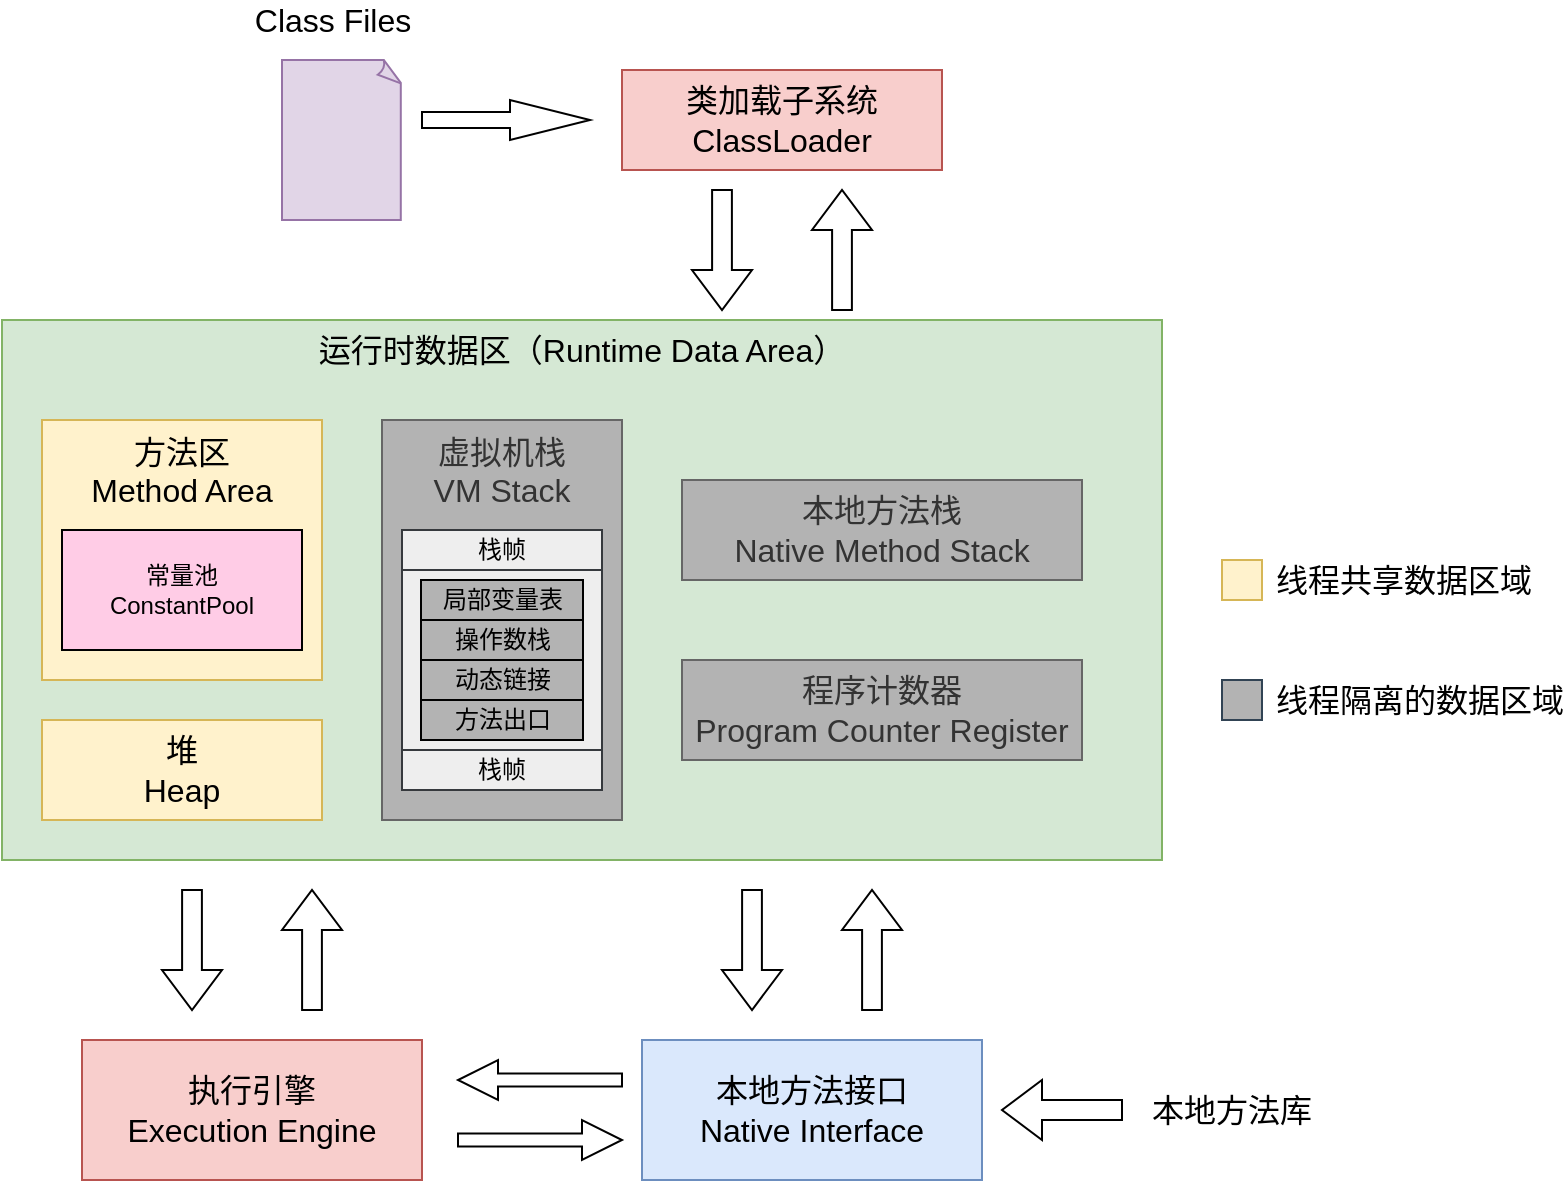 <mxfile version="15.4.0" type="device"><diagram id="23-E1DK4agk7_d7rSZ2q" name="第 1 页"><mxGraphModel dx="1813" dy="1036" grid="1" gridSize="10" guides="1" tooltips="1" connect="1" arrows="1" fold="1" page="1" pageScale="1" pageWidth="320" pageHeight="200" background="none" math="0" shadow="0"><root><mxCell id="0"/><mxCell id="1" parent="0"/><mxCell id="WclqF5LWqY4SmcbPpOZa-26" value="类加载子系统&lt;br&gt;ClassLoader" style="whiteSpace=wrap;html=1;fontSize=16;fillColor=#f8cecc;strokeColor=#b85450;" parent="1" vertex="1"><mxGeometry x="100" y="40" width="160" height="50" as="geometry"/></mxCell><mxCell id="WclqF5LWqY4SmcbPpOZa-27" value="" style="html=1;shadow=0;dashed=0;align=center;verticalAlign=middle;shape=mxgraph.arrows2.arrow;dy=0.6;dx=40;notch=0;fontSize=16;" parent="1" vertex="1"><mxGeometry y="55" width="84" height="20" as="geometry"/></mxCell><mxCell id="WclqF5LWqY4SmcbPpOZa-30" value="运行时数据区（Runtime Data Area）" style="whiteSpace=wrap;html=1;fontSize=16;labelPosition=center;verticalLabelPosition=top;align=center;verticalAlign=bottom;spacingBottom=-27;fillColor=#d5e8d4;strokeColor=#82b366;" parent="1" vertex="1"><mxGeometry x="-210" y="165" width="580" height="270" as="geometry"/></mxCell><mxCell id="WclqF5LWqY4SmcbPpOZa-31" value="方法区&lt;br&gt;Method Area" style="whiteSpace=wrap;html=1;fontSize=16;fillColor=#fff2cc;strokeColor=#d6b656;verticalAlign=top;" parent="1" vertex="1"><mxGeometry x="-190" y="215" width="140" height="130" as="geometry"/></mxCell><mxCell id="WclqF5LWqY4SmcbPpOZa-32" value="堆&lt;br&gt;Heap" style="whiteSpace=wrap;html=1;fontSize=16;fillColor=#fff2cc;strokeColor=#d6b656;" parent="1" vertex="1"><mxGeometry x="-190" y="365" width="140" height="50" as="geometry"/></mxCell><mxCell id="WclqF5LWqY4SmcbPpOZa-33" value="虚拟机栈&lt;br&gt;VM Stack" style="whiteSpace=wrap;html=1;fontSize=16;fillColor=#B3B3B3;strokeColor=#666666;fontColor=#333333;verticalAlign=top;" parent="1" vertex="1"><mxGeometry x="-20" y="215" width="120" height="200" as="geometry"/></mxCell><mxCell id="WclqF5LWqY4SmcbPpOZa-34" value="本地方法栈&lt;br&gt;Native Method Stack" style="whiteSpace=wrap;html=1;fontSize=16;fillColor=#B3B3B3;strokeColor=#666666;fontColor=#333333;" parent="1" vertex="1"><mxGeometry x="130" y="245" width="200" height="50" as="geometry"/></mxCell><mxCell id="WclqF5LWqY4SmcbPpOZa-35" value="程序计数器&lt;br&gt;Program Counter Register" style="whiteSpace=wrap;html=1;fontSize=16;fillColor=#B3B3B3;strokeColor=#666666;fontColor=#333333;" parent="1" vertex="1"><mxGeometry x="130" y="335" width="200" height="50" as="geometry"/></mxCell><mxCell id="WclqF5LWqY4SmcbPpOZa-37" value="" style="html=1;shadow=0;dashed=0;align=center;verticalAlign=middle;shape=mxgraph.arrows2.arrow;dy=0.67;dx=20;notch=0;fontSize=16;rotation=90;" parent="1" vertex="1"><mxGeometry x="-145" y="465" width="60" height="30" as="geometry"/></mxCell><mxCell id="WclqF5LWqY4SmcbPpOZa-38" value="" style="html=1;shadow=0;dashed=0;align=center;verticalAlign=middle;shape=mxgraph.arrows2.arrow;dy=0.67;dx=20;notch=0;fontSize=16;rotation=-90;" parent="1" vertex="1"><mxGeometry x="-85" y="465" width="60" height="30" as="geometry"/></mxCell><mxCell id="WclqF5LWqY4SmcbPpOZa-39" value="执行引擎&lt;br&gt;Execution Engine" style="whiteSpace=wrap;html=1;fontSize=16;fillColor=#f8cecc;strokeColor=#b85450;" parent="1" vertex="1"><mxGeometry x="-170" y="525" width="170" height="70" as="geometry"/></mxCell><mxCell id="WclqF5LWqY4SmcbPpOZa-40" value="本地方法接口&lt;br&gt;Native Interface" style="whiteSpace=wrap;html=1;fontSize=16;fillColor=#dae8fc;strokeColor=#6c8ebf;" parent="1" vertex="1"><mxGeometry x="110" y="525" width="170" height="70" as="geometry"/></mxCell><mxCell id="WclqF5LWqY4SmcbPpOZa-44" value="" style="html=1;shadow=0;dashed=0;align=center;verticalAlign=middle;shape=mxgraph.arrows2.arrow;dy=0.67;dx=20;notch=0;fontSize=16;rotation=90;" parent="1" vertex="1"><mxGeometry x="135" y="465" width="60" height="30" as="geometry"/></mxCell><mxCell id="WclqF5LWqY4SmcbPpOZa-45" value="" style="html=1;shadow=0;dashed=0;align=center;verticalAlign=middle;shape=mxgraph.arrows2.arrow;dy=0.67;dx=20;notch=0;fontSize=16;rotation=-90;" parent="1" vertex="1"><mxGeometry x="195" y="465" width="60" height="30" as="geometry"/></mxCell><mxCell id="WclqF5LWqY4SmcbPpOZa-46" value="" style="html=1;shadow=0;dashed=0;align=center;verticalAlign=middle;shape=mxgraph.arrows2.arrow;dy=0.67;dx=20;notch=0;fontSize=16;rotation=-180;" parent="1" vertex="1"><mxGeometry x="18" y="535" width="82" height="20" as="geometry"/></mxCell><mxCell id="WclqF5LWqY4SmcbPpOZa-48" value="" style="html=1;shadow=0;dashed=0;align=center;verticalAlign=middle;shape=mxgraph.arrows2.arrow;dy=0.67;dx=20;notch=0;fontSize=16;rotation=0;" parent="1" vertex="1"><mxGeometry x="18" y="565" width="82" height="20" as="geometry"/></mxCell><mxCell id="WclqF5LWqY4SmcbPpOZa-49" value="" style="html=1;shadow=0;dashed=0;align=center;verticalAlign=middle;shape=mxgraph.arrows2.arrow;dy=0.67;dx=20;notch=0;fontSize=16;rotation=-180;" parent="1" vertex="1"><mxGeometry x="290" y="545" width="60" height="30" as="geometry"/></mxCell><mxCell id="WclqF5LWqY4SmcbPpOZa-50" value="" style="html=1;shadow=0;dashed=0;align=center;verticalAlign=middle;shape=mxgraph.arrows2.arrow;dy=0.67;dx=20;notch=0;fontSize=16;rotation=90;" parent="1" vertex="1"><mxGeometry x="120" y="115" width="60" height="30" as="geometry"/></mxCell><mxCell id="WclqF5LWqY4SmcbPpOZa-51" value="" style="html=1;shadow=0;dashed=0;align=center;verticalAlign=middle;shape=mxgraph.arrows2.arrow;dy=0.67;dx=20;notch=0;fontSize=16;rotation=-90;" parent="1" vertex="1"><mxGeometry x="180" y="115" width="60" height="30" as="geometry"/></mxCell><mxCell id="WclqF5LWqY4SmcbPpOZa-53" value="本地方法库" style="text;html=1;strokeColor=none;fillColor=none;align=center;verticalAlign=middle;whiteSpace=wrap;fontSize=16;" parent="1" vertex="1"><mxGeometry x="360" y="540" width="90" height="40" as="geometry"/></mxCell><mxCell id="nVD74r6AFluKLFza_Vqn-1" value="" style="whiteSpace=wrap;html=1;shape=mxgraph.basic.document;fillColor=#e1d5e7;strokeColor=#9673a6;labelPosition=center;verticalLabelPosition=top;align=center;verticalAlign=bottom;fontSize=16;" parent="1" vertex="1"><mxGeometry x="-70" y="35" width="60" height="80" as="geometry"/></mxCell><mxCell id="nVD74r6AFluKLFza_Vqn-4" value="&lt;span&gt;Class Files&lt;/span&gt;" style="text;html=1;align=center;verticalAlign=middle;resizable=0;points=[];autosize=1;strokeColor=none;fillColor=none;fontSize=16;" parent="1" vertex="1"><mxGeometry x="-90" y="5" width="90" height="20" as="geometry"/></mxCell><mxCell id="I6Q33nxQ3JxpdCMwxnvQ-1" value="常量池&lt;br&gt;ConstantPool" style="whiteSpace=wrap;html=1;verticalAlign=middle;fillColor=#FFCCE6;" vertex="1" parent="1"><mxGeometry x="-180" y="270" width="120" height="60" as="geometry"/></mxCell><mxCell id="I6Q33nxQ3JxpdCMwxnvQ-3" value="线程共享数据区域" style="html=1;fontSize=16;fillColor=#fff2cc;strokeColor=#d6b656;align=left;horizontal=1;labelPosition=right;verticalLabelPosition=middle;verticalAlign=middle;spacingRight=0;spacingLeft=5;" vertex="1" parent="1"><mxGeometry x="400" y="285" width="20" height="20" as="geometry"/></mxCell><mxCell id="I6Q33nxQ3JxpdCMwxnvQ-5" value="&lt;span style=&quot;color: rgb(0 , 0 , 0)&quot;&gt;线程隔离的数据区域&lt;/span&gt;" style="html=1;fontSize=16;fillColor=#B3B3B3;strokeColor=#314354;align=left;horizontal=1;labelPosition=right;verticalLabelPosition=middle;verticalAlign=middle;spacingRight=0;spacingLeft=5;fontColor=#ffffff;" vertex="1" parent="1"><mxGeometry x="400" y="345" width="20" height="20" as="geometry"/></mxCell><mxCell id="I6Q33nxQ3JxpdCMwxnvQ-6" value="栈帧" style="whiteSpace=wrap;html=1;fillColor=#eeeeee;align=center;verticalAlign=middle;strokeColor=#36393d;" vertex="1" parent="1"><mxGeometry x="-10" y="270" width="100" height="20" as="geometry"/></mxCell><mxCell id="I6Q33nxQ3JxpdCMwxnvQ-7" value="" style="whiteSpace=wrap;html=1;fillColor=#eeeeee;align=center;verticalAlign=top;strokeColor=#36393d;" vertex="1" parent="1"><mxGeometry x="-10" y="290" width="100" height="90" as="geometry"/></mxCell><mxCell id="I6Q33nxQ3JxpdCMwxnvQ-9" value="栈帧" style="whiteSpace=wrap;html=1;fillColor=#eeeeee;align=center;verticalAlign=middle;strokeColor=#36393d;" vertex="1" parent="1"><mxGeometry x="-10" y="380" width="100" height="20" as="geometry"/></mxCell><mxCell id="I6Q33nxQ3JxpdCMwxnvQ-10" value="局部变量表" style="whiteSpace=wrap;html=1;fillColor=#B3B3B3;gradientColor=none;align=center;verticalAlign=middle;imageHeight=14;" vertex="1" parent="1"><mxGeometry x="-0.5" y="295" width="81" height="20" as="geometry"/></mxCell><mxCell id="I6Q33nxQ3JxpdCMwxnvQ-17" value="操作数栈" style="whiteSpace=wrap;html=1;fillColor=#B3B3B3;gradientColor=none;align=center;verticalAlign=middle;imageHeight=14;" vertex="1" parent="1"><mxGeometry x="-0.5" y="315" width="81" height="20" as="geometry"/></mxCell><mxCell id="I6Q33nxQ3JxpdCMwxnvQ-18" value="动态链接" style="whiteSpace=wrap;html=1;fillColor=#B3B3B3;gradientColor=none;align=center;verticalAlign=middle;imageHeight=14;" vertex="1" parent="1"><mxGeometry x="-0.5" y="335" width="81" height="20" as="geometry"/></mxCell><mxCell id="I6Q33nxQ3JxpdCMwxnvQ-19" value="方法出口" style="whiteSpace=wrap;html=1;fillColor=#B3B3B3;gradientColor=none;align=center;verticalAlign=middle;imageHeight=14;" vertex="1" parent="1"><mxGeometry x="-0.5" y="355" width="81" height="20" as="geometry"/></mxCell></root></mxGraphModel></diagram></mxfile>